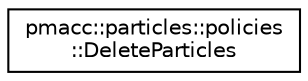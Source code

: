digraph "Graphical Class Hierarchy"
{
 // LATEX_PDF_SIZE
  edge [fontname="Helvetica",fontsize="10",labelfontname="Helvetica",labelfontsize="10"];
  node [fontname="Helvetica",fontsize="10",shape=record];
  rankdir="LR";
  Node0 [label="pmacc::particles::policies\l::DeleteParticles",height=0.2,width=0.4,color="black", fillcolor="white", style="filled",URL="$structpmacc_1_1particles_1_1policies_1_1_delete_particles.html",tooltip="Policy for HandleGuardParticles that removes all particles from guard cells."];
}
